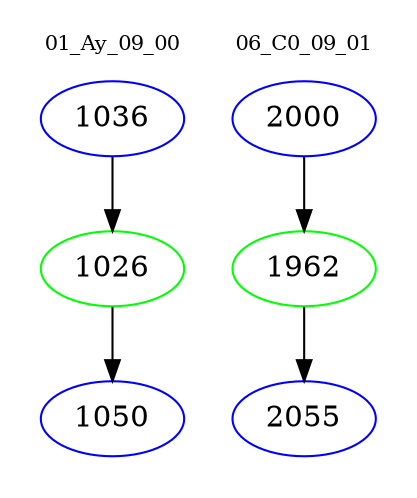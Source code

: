 digraph{
subgraph cluster_0 {
color = white
label = "01_Ay_09_00";
fontsize=10;
T0_1036 [label="1036", color="blue"]
T0_1036 -> T0_1026 [color="black"]
T0_1026 [label="1026", color="green"]
T0_1026 -> T0_1050 [color="black"]
T0_1050 [label="1050", color="blue"]
}
subgraph cluster_1 {
color = white
label = "06_C0_09_01";
fontsize=10;
T1_2000 [label="2000", color="blue"]
T1_2000 -> T1_1962 [color="black"]
T1_1962 [label="1962", color="green"]
T1_1962 -> T1_2055 [color="black"]
T1_2055 [label="2055", color="blue"]
}
}
